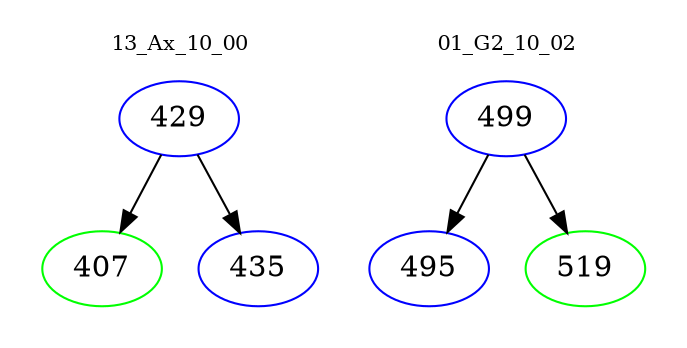 digraph{
subgraph cluster_0 {
color = white
label = "13_Ax_10_00";
fontsize=10;
T0_429 [label="429", color="blue"]
T0_429 -> T0_407 [color="black"]
T0_407 [label="407", color="green"]
T0_429 -> T0_435 [color="black"]
T0_435 [label="435", color="blue"]
}
subgraph cluster_1 {
color = white
label = "01_G2_10_02";
fontsize=10;
T1_499 [label="499", color="blue"]
T1_499 -> T1_495 [color="black"]
T1_495 [label="495", color="blue"]
T1_499 -> T1_519 [color="black"]
T1_519 [label="519", color="green"]
}
}
